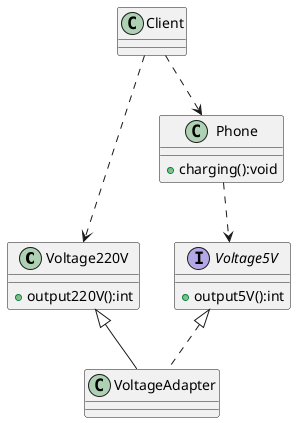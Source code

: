 @startuml
'https://plantuml.com/class-diagram

class Voltage220V{
+output220V():int
}

interface Voltage5V{
+output5V():int
}

class VoltageAdapter extends Voltage220V implements Voltage5V{

}

class Phone{
+charging():void
}

Phone ..> Voltage5V

Client ..>Phone
Client ..>Voltage220V

@enduml